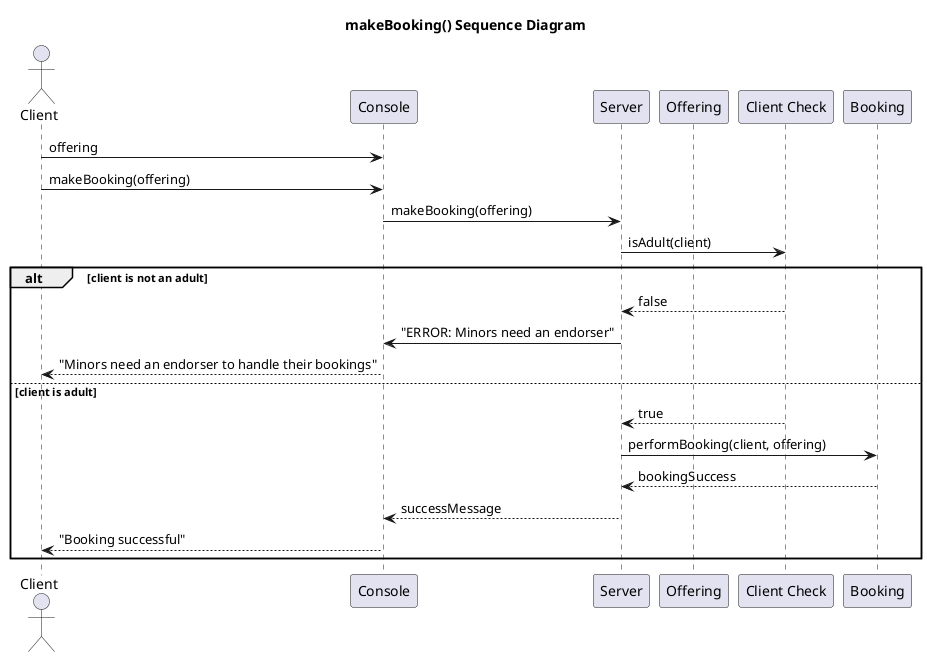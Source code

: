 @startuml makeBooking

title makeBooking() Sequence Diagram

Actor Client as "Client"
participant Console as Console
participant Server as "Server"
participant Offering as "Offering"
participant ClientCheck as "Client Check"
participant Booking as "Booking"

Client -> Console: offering
Client -> Console: makeBooking(offering)
Console -> Server: makeBooking(offering)
Server -> ClientCheck: isAdult(client)
alt client is not an adult
    ClientCheck --> Server: false
    Server -> Console: "ERROR: Minors need an endorser"
    Console --> Client: "Minors need an endorser to handle their bookings"
else client is adult
    ClientCheck --> Server: true
    Server -> Booking: performBooking(client, offering)
    Booking --> Server: bookingSuccess
    Server --> Console: successMessage
    Console --> Client: "Booking successful"
end

@enduml
